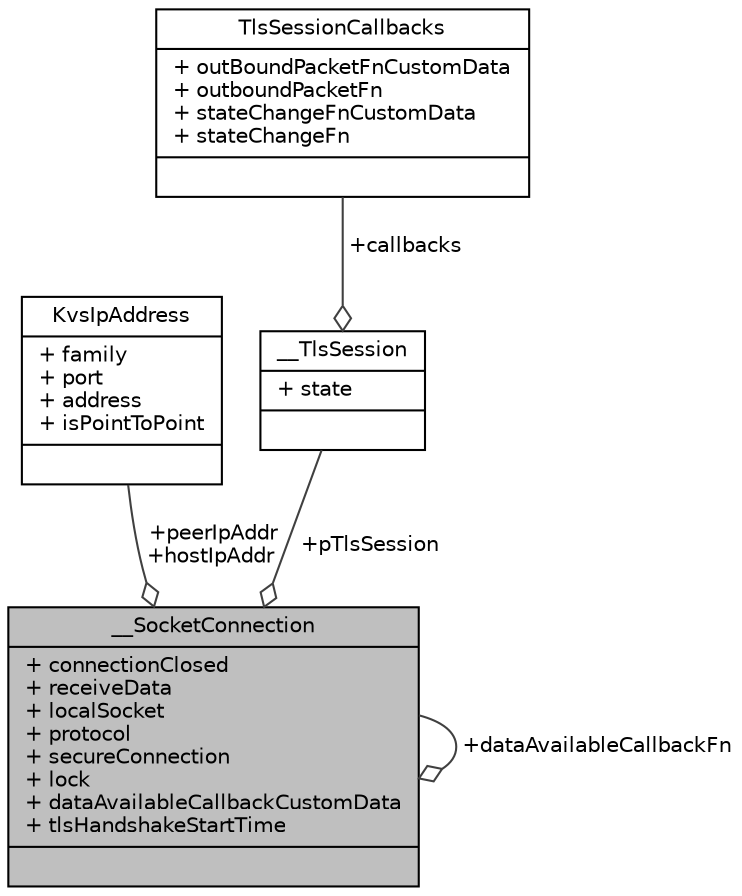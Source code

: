 digraph "__SocketConnection"
{
 // LATEX_PDF_SIZE
  edge [fontname="Helvetica",fontsize="10",labelfontname="Helvetica",labelfontsize="10"];
  node [fontname="Helvetica",fontsize="10",shape=record];
  Node1 [label="{__SocketConnection\n|+ connectionClosed\l+ receiveData\l+ localSocket\l+ protocol\l+ secureConnection\l+ lock\l+ dataAvailableCallbackCustomData\l+ tlsHandshakeStartTime\l|}",height=0.2,width=0.4,color="black", fillcolor="grey75", style="filled", fontcolor="black",tooltip=" "];
  Node2 -> Node1 [color="grey25",fontsize="10",style="solid",label=" +peerIpAddr\n+hostIpAddr" ,arrowhead="odiamond",fontname="Helvetica"];
  Node2 [label="{KvsIpAddress\n|+ family\l+ port\l+ address\l+ isPointToPoint\l|}",height=0.2,width=0.4,color="black", fillcolor="white", style="filled",URL="$structKvsIpAddress.html",tooltip=" "];
  Node1 -> Node1 [color="grey25",fontsize="10",style="solid",label=" +dataAvailableCallbackFn" ,arrowhead="odiamond",fontname="Helvetica"];
  Node3 -> Node1 [color="grey25",fontsize="10",style="solid",label=" +pTlsSession" ,arrowhead="odiamond",fontname="Helvetica"];
  Node3 [label="{__TlsSession\n|+ state\l|}",height=0.2,width=0.4,color="black", fillcolor="white", style="filled",URL="$struct____TlsSession.html",tooltip=" "];
  Node4 -> Node3 [color="grey25",fontsize="10",style="solid",label=" +callbacks" ,arrowhead="odiamond",fontname="Helvetica"];
  Node4 [label="{TlsSessionCallbacks\n|+ outBoundPacketFnCustomData\l+ outboundPacketFn\l+ stateChangeFnCustomData\l+ stateChangeFn\l|}",height=0.2,width=0.4,color="black", fillcolor="white", style="filled",URL="$structTlsSessionCallbacks.html",tooltip=" "];
}
